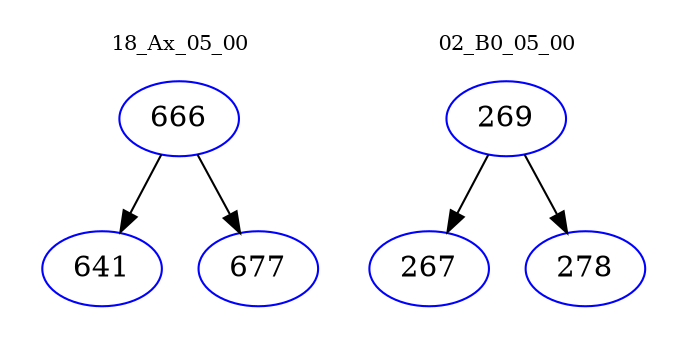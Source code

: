 digraph{
subgraph cluster_0 {
color = white
label = "18_Ax_05_00";
fontsize=10;
T0_666 [label="666", color="blue"]
T0_666 -> T0_641 [color="black"]
T0_641 [label="641", color="blue"]
T0_666 -> T0_677 [color="black"]
T0_677 [label="677", color="blue"]
}
subgraph cluster_1 {
color = white
label = "02_B0_05_00";
fontsize=10;
T1_269 [label="269", color="blue"]
T1_269 -> T1_267 [color="black"]
T1_267 [label="267", color="blue"]
T1_269 -> T1_278 [color="black"]
T1_278 [label="278", color="blue"]
}
}
